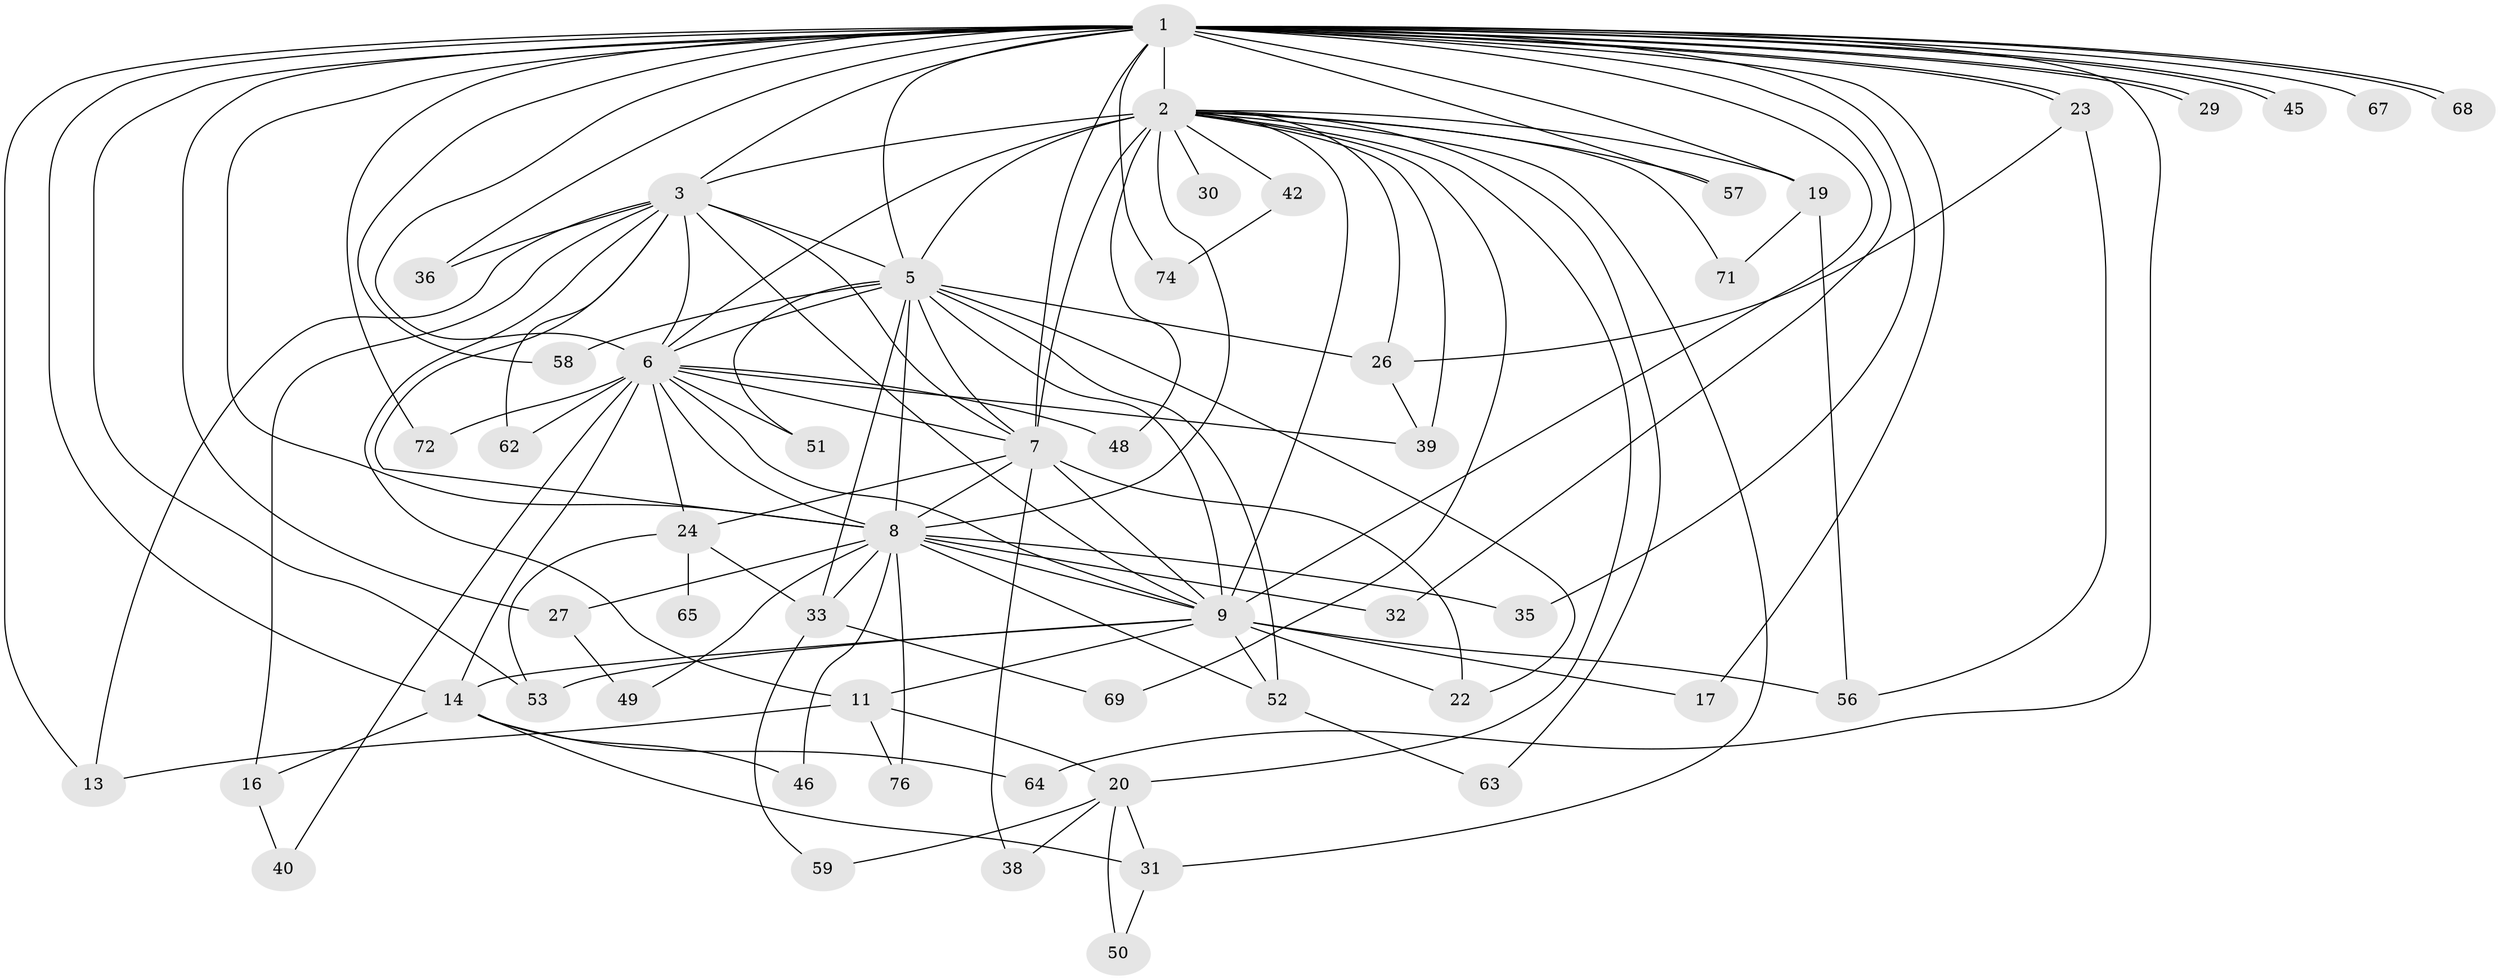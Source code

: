 // Generated by graph-tools (version 1.1) at 2025/23/03/03/25 07:23:47]
// undirected, 54 vertices, 126 edges
graph export_dot {
graph [start="1"]
  node [color=gray90,style=filled];
  1 [super="+10"];
  2 [super="+4"];
  3 [super="+21"];
  5 [super="+18"];
  6 [super="+61"];
  7 [super="+55"];
  8 [super="+43"];
  9 [super="+73"];
  11 [super="+12"];
  13 [super="+15"];
  14 [super="+25"];
  16;
  17 [super="+41"];
  19 [super="+70"];
  20 [super="+44"];
  22 [super="+28"];
  23 [super="+47"];
  24 [super="+54"];
  26 [super="+34"];
  27 [super="+37"];
  29;
  30;
  31;
  32;
  33;
  35;
  36;
  38;
  39 [super="+75"];
  40;
  42;
  45;
  46;
  48;
  49;
  50;
  51;
  52 [super="+66"];
  53 [super="+60"];
  56;
  57;
  58;
  59;
  62;
  63;
  64;
  65;
  67;
  68;
  69;
  71;
  72;
  74;
  76;
  1 -- 2 [weight=4];
  1 -- 3 [weight=2];
  1 -- 5 [weight=3];
  1 -- 6 [weight=2];
  1 -- 7 [weight=2];
  1 -- 8 [weight=3];
  1 -- 9 [weight=2];
  1 -- 17;
  1 -- 19;
  1 -- 23 [weight=2];
  1 -- 23;
  1 -- 27;
  1 -- 29;
  1 -- 29;
  1 -- 35;
  1 -- 36;
  1 -- 45;
  1 -- 45;
  1 -- 57;
  1 -- 58;
  1 -- 64;
  1 -- 68;
  1 -- 68;
  1 -- 72;
  1 -- 74;
  1 -- 32;
  1 -- 67;
  1 -- 14;
  1 -- 53;
  1 -- 13;
  2 -- 3 [weight=2];
  2 -- 5 [weight=2];
  2 -- 6 [weight=3];
  2 -- 7 [weight=3];
  2 -- 8 [weight=2];
  2 -- 9 [weight=2];
  2 -- 20;
  2 -- 30 [weight=2];
  2 -- 39;
  2 -- 48;
  2 -- 57;
  2 -- 69;
  2 -- 71;
  2 -- 42;
  2 -- 19;
  2 -- 31;
  2 -- 63;
  2 -- 26;
  3 -- 5;
  3 -- 6;
  3 -- 7;
  3 -- 8 [weight=2];
  3 -- 9;
  3 -- 11 [weight=2];
  3 -- 13;
  3 -- 16;
  3 -- 36;
  3 -- 62;
  5 -- 6;
  5 -- 7;
  5 -- 8;
  5 -- 9 [weight=2];
  5 -- 26;
  5 -- 51;
  5 -- 58;
  5 -- 33;
  5 -- 52;
  5 -- 22;
  6 -- 7;
  6 -- 8;
  6 -- 9;
  6 -- 14;
  6 -- 24;
  6 -- 40;
  6 -- 48;
  6 -- 51;
  6 -- 62;
  6 -- 72;
  6 -- 39;
  7 -- 8;
  7 -- 9;
  7 -- 22;
  7 -- 24;
  7 -- 38;
  8 -- 9;
  8 -- 27 [weight=2];
  8 -- 32;
  8 -- 33;
  8 -- 35;
  8 -- 46;
  8 -- 49;
  8 -- 52;
  8 -- 76;
  9 -- 11;
  9 -- 17 [weight=2];
  9 -- 53;
  9 -- 56;
  9 -- 52;
  9 -- 14;
  9 -- 22;
  11 -- 13;
  11 -- 76;
  11 -- 20;
  14 -- 16;
  14 -- 64;
  14 -- 46;
  14 -- 31;
  16 -- 40;
  19 -- 56;
  19 -- 71;
  20 -- 38;
  20 -- 50;
  20 -- 59;
  20 -- 31;
  23 -- 26;
  23 -- 56;
  24 -- 53;
  24 -- 65 [weight=2];
  24 -- 33;
  26 -- 39;
  27 -- 49;
  31 -- 50;
  33 -- 59;
  33 -- 69;
  42 -- 74;
  52 -- 63;
}
